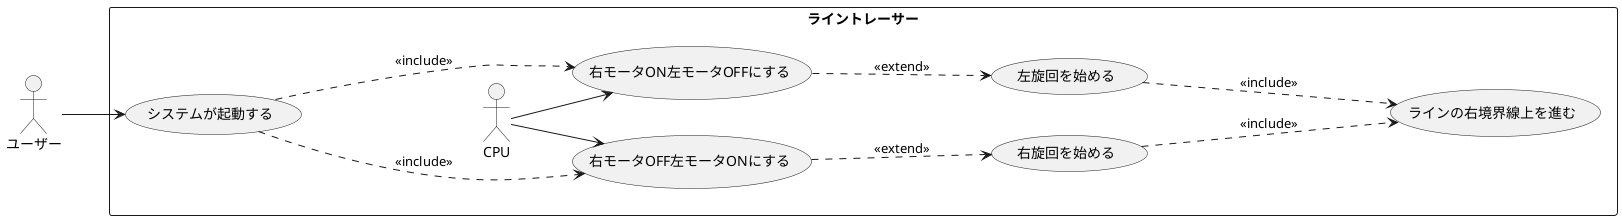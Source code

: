 @startuml 演習6-5-2
left to right direction
actor ユーザー as a1
rectangle ライントレーサー{
    actor CPU as a2
    usecase システムが起動する as u1
    usecase ラインの右境界線上を進む as u2
    usecase 右モータOFF左モータONにする as u3
    usecase 右モータON左モータOFFにする as u4
    usecase 右旋回を始める as u5
    usecase 左旋回を始める as u6
}
a1 --> u1
a2 --> u3
a2 --> u4
u5 ....> u2:<<include>>
u6 ....> u2:<<include>>
u1 ....> u3:<<include>>
u1 ....> u4:<<include>>
u3 ...> u5:<<extend>>
u4 ...> u6:<<extend>>

@enduml